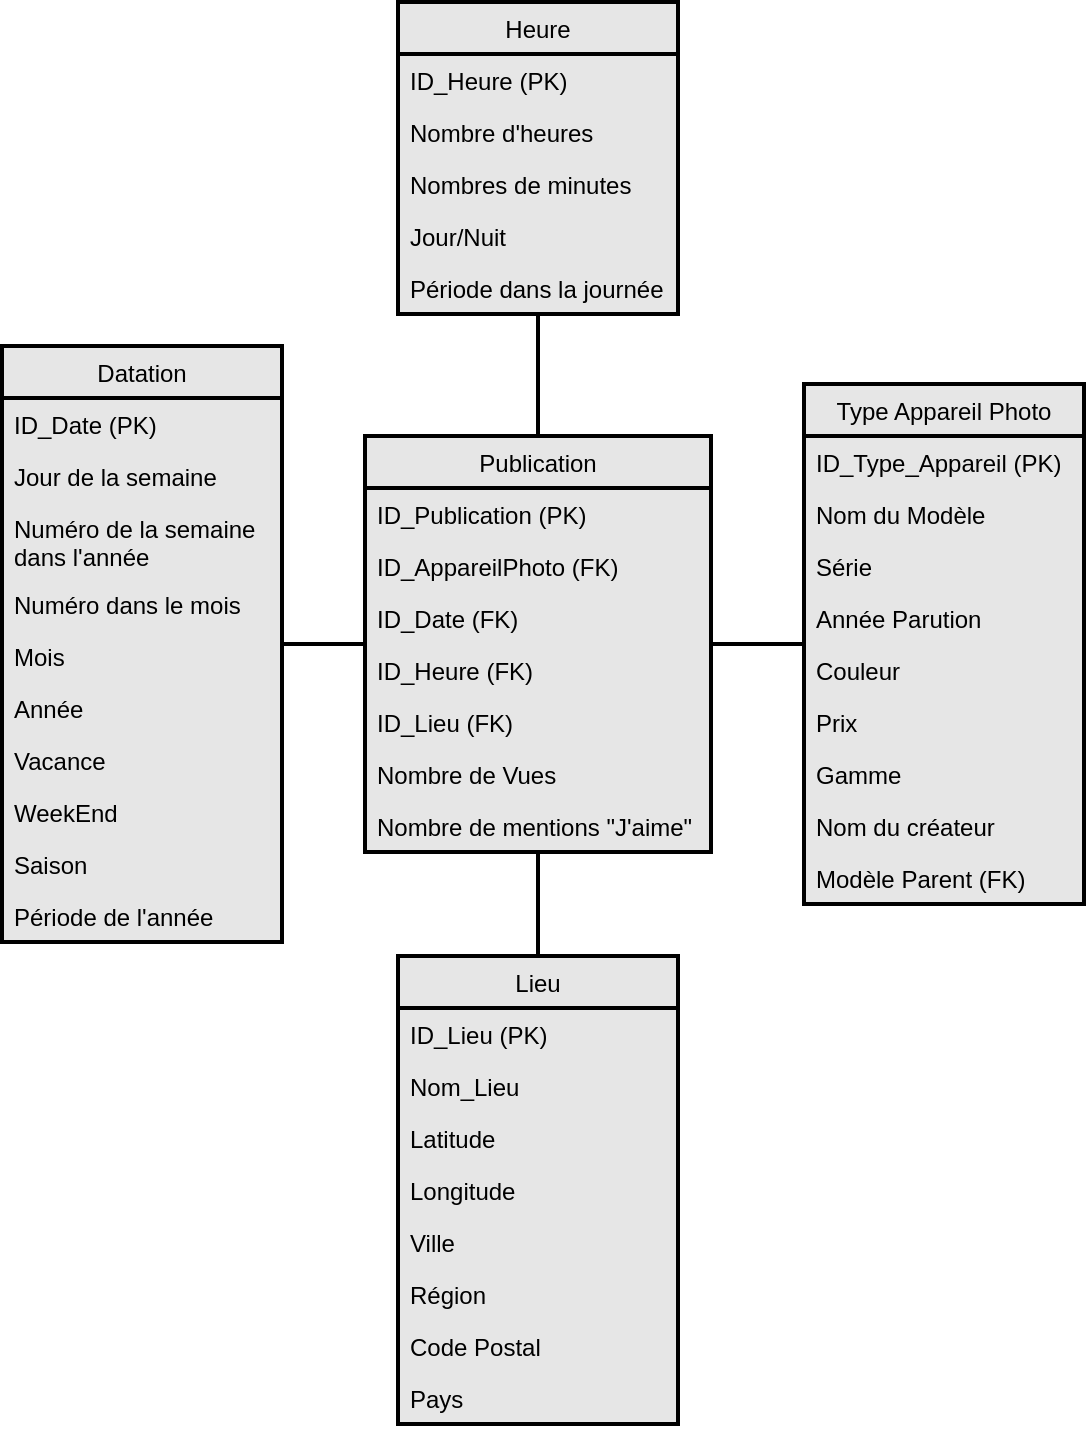 <mxfile>
    <diagram id="70ppZo3jvDEFZzlhlr9Q" name="Page-1">
        <mxGraphModel dx="649" dy="788" grid="0" gridSize="10" guides="1" tooltips="1" connect="1" arrows="1" fold="1" page="0" pageScale="1" pageWidth="1169" pageHeight="827" background="#ffffff" math="0" shadow="0">
            <root>
                <mxCell id="0"/>
                <mxCell id="1" parent="0"/>
                <mxCell id="38" style="edgeStyle=none;html=1;fontColor=#000000;strokeColor=#000000;endArrow=none;endFill=0;endSize=10;startSize=10;strokeWidth=2;" edge="1" parent="1" source="2" target="10">
                    <mxGeometry relative="1" as="geometry"/>
                </mxCell>
                <mxCell id="39" style="edgeStyle=none;html=1;strokeColor=#000000;strokeWidth=2;fontColor=#000000;endArrow=none;endFill=0;startSize=10;endSize=10;" edge="1" parent="1" source="2" target="27">
                    <mxGeometry relative="1" as="geometry"/>
                </mxCell>
                <mxCell id="40" style="edgeStyle=none;html=1;strokeColor=#000000;strokeWidth=2;fontColor=#000000;endArrow=none;endFill=0;startSize=10;endSize=10;" edge="1" parent="1" source="2" target="14">
                    <mxGeometry relative="1" as="geometry"/>
                </mxCell>
                <mxCell id="41" style="edgeStyle=none;html=1;strokeColor=#000000;strokeWidth=2;fontColor=#000000;endArrow=none;endFill=0;startSize=10;endSize=10;" edge="1" parent="1" source="2" target="6">
                    <mxGeometry relative="1" as="geometry"/>
                </mxCell>
                <mxCell id="2" value="Publication" style="swimlane;fontStyle=0;childLayout=stackLayout;horizontal=1;startSize=26;fillColor=#E6E6E6;horizontalStack=0;resizeParent=1;resizeParentMax=0;resizeLast=0;collapsible=1;marginBottom=0;strokeColor=#000000;fontColor=#000000;strokeWidth=2;swimlaneFillColor=#E6E6E6;" vertex="1" parent="1">
                    <mxGeometry x="426.5" y="293" width="173" height="208" as="geometry"/>
                </mxCell>
                <mxCell id="3" value="ID_Publication (PK)" style="text;strokeColor=none;fillColor=none;align=left;verticalAlign=top;spacingLeft=4;spacingRight=4;overflow=hidden;rotatable=0;points=[[0,0.5],[1,0.5]];portConstraint=eastwest;fontColor=#000000;" vertex="1" parent="2">
                    <mxGeometry y="26" width="173" height="26" as="geometry"/>
                </mxCell>
                <mxCell id="54" value="ID_AppareilPhoto (FK)" style="text;strokeColor=none;fillColor=none;align=left;verticalAlign=top;spacingLeft=4;spacingRight=4;overflow=hidden;rotatable=0;points=[[0,0.5],[1,0.5]];portConstraint=eastwest;fontColor=#000000;" vertex="1" parent="2">
                    <mxGeometry y="52" width="173" height="26" as="geometry"/>
                </mxCell>
                <mxCell id="4" value="ID_Date (FK)" style="text;strokeColor=none;fillColor=none;align=left;verticalAlign=top;spacingLeft=4;spacingRight=4;overflow=hidden;rotatable=0;points=[[0,0.5],[1,0.5]];portConstraint=eastwest;fontColor=#000000;" vertex="1" parent="2">
                    <mxGeometry y="78" width="173" height="26" as="geometry"/>
                </mxCell>
                <mxCell id="5" value="ID_Heure (FK)" style="text;strokeColor=none;fillColor=none;align=left;verticalAlign=top;spacingLeft=4;spacingRight=4;overflow=hidden;rotatable=0;points=[[0,0.5],[1,0.5]];portConstraint=eastwest;fontColor=#000000;" vertex="1" parent="2">
                    <mxGeometry y="104" width="173" height="26" as="geometry"/>
                </mxCell>
                <mxCell id="53" value="ID_Lieu (FK)" style="text;strokeColor=none;fillColor=none;align=left;verticalAlign=top;spacingLeft=4;spacingRight=4;overflow=hidden;rotatable=0;points=[[0,0.5],[1,0.5]];portConstraint=eastwest;fontColor=#000000;" vertex="1" parent="2">
                    <mxGeometry y="130" width="173" height="26" as="geometry"/>
                </mxCell>
                <mxCell id="57" value="Nombre de Vues" style="text;strokeColor=none;fillColor=none;align=left;verticalAlign=top;spacingLeft=4;spacingRight=4;overflow=hidden;rotatable=0;points=[[0,0.5],[1,0.5]];portConstraint=eastwest;fontColor=#000000;" vertex="1" parent="2">
                    <mxGeometry y="156" width="173" height="26" as="geometry"/>
                </mxCell>
                <mxCell id="55" value="Nombre de mentions &quot;J'aime&quot;" style="text;strokeColor=none;fillColor=none;align=left;verticalAlign=top;spacingLeft=4;spacingRight=4;overflow=hidden;rotatable=0;points=[[0,0.5],[1,0.5]];portConstraint=eastwest;fontColor=#000000;" vertex="1" parent="2">
                    <mxGeometry y="182" width="173" height="26" as="geometry"/>
                </mxCell>
                <mxCell id="6" value="Type Appareil Photo" style="swimlane;fontStyle=0;childLayout=stackLayout;horizontal=1;startSize=26;fillColor=#E6E6E6;horizontalStack=0;resizeParent=1;resizeParentMax=0;resizeLast=0;collapsible=1;marginBottom=0;strokeColor=#000000;fontColor=#000000;strokeWidth=2;swimlaneFillColor=#E6E6E6;" vertex="1" parent="1">
                    <mxGeometry x="646" y="267" width="140" height="260" as="geometry"/>
                </mxCell>
                <mxCell id="7" value="ID_Type_Appareil (PK)" style="text;strokeColor=none;fillColor=none;align=left;verticalAlign=top;spacingLeft=4;spacingRight=4;overflow=hidden;rotatable=0;points=[[0,0.5],[1,0.5]];portConstraint=eastwest;fontColor=#000000;" vertex="1" parent="6">
                    <mxGeometry y="26" width="140" height="26" as="geometry"/>
                </mxCell>
                <mxCell id="8" value="Nom du Modèle" style="text;strokeColor=none;fillColor=none;align=left;verticalAlign=top;spacingLeft=4;spacingRight=4;overflow=hidden;rotatable=0;points=[[0,0.5],[1,0.5]];portConstraint=eastwest;fontColor=#000000;" vertex="1" parent="6">
                    <mxGeometry y="52" width="140" height="26" as="geometry"/>
                </mxCell>
                <mxCell id="46" value="Série" style="text;strokeColor=none;fillColor=none;align=left;verticalAlign=top;spacingLeft=4;spacingRight=4;overflow=hidden;rotatable=0;points=[[0,0.5],[1,0.5]];portConstraint=eastwest;fontColor=#000000;" vertex="1" parent="6">
                    <mxGeometry y="78" width="140" height="26" as="geometry"/>
                </mxCell>
                <mxCell id="42" value="Année Parution" style="text;strokeColor=none;fillColor=none;align=left;verticalAlign=top;spacingLeft=4;spacingRight=4;overflow=hidden;rotatable=0;points=[[0,0.5],[1,0.5]];portConstraint=eastwest;fontColor=#000000;" vertex="1" parent="6">
                    <mxGeometry y="104" width="140" height="26" as="geometry"/>
                </mxCell>
                <mxCell id="43" value="Couleur" style="text;strokeColor=none;fillColor=none;align=left;verticalAlign=top;spacingLeft=4;spacingRight=4;overflow=hidden;rotatable=0;points=[[0,0.5],[1,0.5]];portConstraint=eastwest;fontColor=#000000;" vertex="1" parent="6">
                    <mxGeometry y="130" width="140" height="26" as="geometry"/>
                </mxCell>
                <mxCell id="44" value="Prix" style="text;strokeColor=none;fillColor=none;align=left;verticalAlign=top;spacingLeft=4;spacingRight=4;overflow=hidden;rotatable=0;points=[[0,0.5],[1,0.5]];portConstraint=eastwest;fontColor=#000000;" vertex="1" parent="6">
                    <mxGeometry y="156" width="140" height="26" as="geometry"/>
                </mxCell>
                <mxCell id="45" value="Gamme" style="text;strokeColor=none;fillColor=none;align=left;verticalAlign=top;spacingLeft=4;spacingRight=4;overflow=hidden;rotatable=0;points=[[0,0.5],[1,0.5]];portConstraint=eastwest;fontColor=#000000;" vertex="1" parent="6">
                    <mxGeometry y="182" width="140" height="26" as="geometry"/>
                </mxCell>
                <mxCell id="52" value="Nom du créateur" style="text;strokeColor=none;fillColor=none;align=left;verticalAlign=top;spacingLeft=4;spacingRight=4;overflow=hidden;rotatable=0;points=[[0,0.5],[1,0.5]];portConstraint=eastwest;fontColor=#000000;" vertex="1" parent="6">
                    <mxGeometry y="208" width="140" height="26" as="geometry"/>
                </mxCell>
                <mxCell id="9" value="Modèle Parent (FK)" style="text;strokeColor=none;fillColor=none;align=left;verticalAlign=top;spacingLeft=4;spacingRight=4;overflow=hidden;rotatable=0;points=[[0,0.5],[1,0.5]];portConstraint=eastwest;fontColor=#000000;" vertex="1" parent="6">
                    <mxGeometry y="234" width="140" height="26" as="geometry"/>
                </mxCell>
                <mxCell id="10" value="Datation" style="swimlane;fontStyle=0;childLayout=stackLayout;horizontal=1;startSize=26;fillColor=#E6E6E6;horizontalStack=0;resizeParent=1;resizeParentMax=0;resizeLast=0;collapsible=1;marginBottom=0;strokeColor=#000000;fontColor=#000000;strokeWidth=2;swimlaneFillColor=#E6E6E6;" vertex="1" parent="1">
                    <mxGeometry x="245" y="248" width="140" height="298" as="geometry"/>
                </mxCell>
                <mxCell id="11" value="ID_Date (PK)" style="text;strokeColor=none;fillColor=none;align=left;verticalAlign=top;spacingLeft=4;spacingRight=4;overflow=hidden;rotatable=0;points=[[0,0.5],[1,0.5]];portConstraint=eastwest;fontColor=#000000;" vertex="1" parent="10">
                    <mxGeometry y="26" width="140" height="26" as="geometry"/>
                </mxCell>
                <mxCell id="12" value="Jour de la semaine" style="text;strokeColor=none;fillColor=none;align=left;verticalAlign=top;spacingLeft=4;spacingRight=4;overflow=hidden;rotatable=0;points=[[0,0.5],[1,0.5]];portConstraint=eastwest;fontColor=#000000;" vertex="1" parent="10">
                    <mxGeometry y="52" width="140" height="26" as="geometry"/>
                </mxCell>
                <mxCell id="13" value="Numéro de la semaine&#10;dans l'année" style="text;strokeColor=none;fillColor=none;align=left;verticalAlign=top;spacingLeft=4;spacingRight=4;overflow=hidden;rotatable=0;points=[[0,0.5],[1,0.5]];portConstraint=eastwest;fontColor=#000000;" vertex="1" parent="10">
                    <mxGeometry y="78" width="140" height="38" as="geometry"/>
                </mxCell>
                <mxCell id="23" value="Numéro dans le mois" style="text;strokeColor=none;fillColor=none;align=left;verticalAlign=top;spacingLeft=4;spacingRight=4;overflow=hidden;rotatable=0;points=[[0,0.5],[1,0.5]];portConstraint=eastwest;fontColor=#000000;" vertex="1" parent="10">
                    <mxGeometry y="116" width="140" height="26" as="geometry"/>
                </mxCell>
                <mxCell id="18" value="Mois" style="text;strokeColor=none;fillColor=none;align=left;verticalAlign=top;spacingLeft=4;spacingRight=4;overflow=hidden;rotatable=0;points=[[0,0.5],[1,0.5]];portConstraint=eastwest;fontColor=#000000;" vertex="1" parent="10">
                    <mxGeometry y="142" width="140" height="26" as="geometry"/>
                </mxCell>
                <mxCell id="20" value="Année" style="text;strokeColor=none;fillColor=none;align=left;verticalAlign=top;spacingLeft=4;spacingRight=4;overflow=hidden;rotatable=0;points=[[0,0.5],[1,0.5]];portConstraint=eastwest;fontColor=#000000;" vertex="1" parent="10">
                    <mxGeometry y="168" width="140" height="26" as="geometry"/>
                </mxCell>
                <mxCell id="21" value="Vacance" style="text;strokeColor=none;fillColor=none;align=left;verticalAlign=top;spacingLeft=4;spacingRight=4;overflow=hidden;rotatable=0;points=[[0,0.5],[1,0.5]];portConstraint=eastwest;fontColor=#000000;" vertex="1" parent="10">
                    <mxGeometry y="194" width="140" height="26" as="geometry"/>
                </mxCell>
                <mxCell id="22" value="WeekEnd" style="text;strokeColor=none;fillColor=none;align=left;verticalAlign=top;spacingLeft=4;spacingRight=4;overflow=hidden;rotatable=0;points=[[0,0.5],[1,0.5]];portConstraint=eastwest;fontColor=#000000;" vertex="1" parent="10">
                    <mxGeometry y="220" width="140" height="26" as="geometry"/>
                </mxCell>
                <mxCell id="50" value="Saison" style="text;strokeColor=none;fillColor=none;align=left;verticalAlign=top;spacingLeft=4;spacingRight=4;overflow=hidden;rotatable=0;points=[[0,0.5],[1,0.5]];portConstraint=eastwest;fontColor=#000000;" vertex="1" parent="10">
                    <mxGeometry y="246" width="140" height="26" as="geometry"/>
                </mxCell>
                <mxCell id="51" value="Période de l'année" style="text;strokeColor=none;fillColor=none;align=left;verticalAlign=top;spacingLeft=4;spacingRight=4;overflow=hidden;rotatable=0;points=[[0,0.5],[1,0.5]];portConstraint=eastwest;fontColor=#000000;" vertex="1" parent="10">
                    <mxGeometry y="272" width="140" height="26" as="geometry"/>
                </mxCell>
                <mxCell id="14" value="Heure" style="swimlane;fontStyle=0;childLayout=stackLayout;horizontal=1;startSize=26;fillColor=#E6E6E6;horizontalStack=0;resizeParent=1;resizeParentMax=0;resizeLast=0;collapsible=1;marginBottom=0;strokeColor=#000000;fontColor=#000000;strokeWidth=2;swimlaneFillColor=#E6E6E6;" vertex="1" parent="1">
                    <mxGeometry x="443" y="76" width="140" height="156" as="geometry"/>
                </mxCell>
                <mxCell id="15" value="ID_Heure (PK)" style="text;strokeColor=none;fillColor=none;align=left;verticalAlign=top;spacingLeft=4;spacingRight=4;overflow=hidden;rotatable=0;points=[[0,0.5],[1,0.5]];portConstraint=eastwest;fontColor=#000000;" vertex="1" parent="14">
                    <mxGeometry y="26" width="140" height="26" as="geometry"/>
                </mxCell>
                <mxCell id="16" value="Nombre d'heures" style="text;strokeColor=none;fillColor=none;align=left;verticalAlign=top;spacingLeft=4;spacingRight=4;overflow=hidden;rotatable=0;points=[[0,0.5],[1,0.5]];portConstraint=eastwest;fontColor=#000000;" vertex="1" parent="14">
                    <mxGeometry y="52" width="140" height="26" as="geometry"/>
                </mxCell>
                <mxCell id="17" value="Nombres de minutes" style="text;strokeColor=none;fillColor=none;align=left;verticalAlign=top;spacingLeft=4;spacingRight=4;overflow=hidden;rotatable=0;points=[[0,0.5],[1,0.5]];portConstraint=eastwest;fontColor=#000000;" vertex="1" parent="14">
                    <mxGeometry y="78" width="140" height="26" as="geometry"/>
                </mxCell>
                <mxCell id="24" value="Jour/Nuit" style="text;strokeColor=none;fillColor=none;align=left;verticalAlign=top;spacingLeft=4;spacingRight=4;overflow=hidden;rotatable=0;points=[[0,0.5],[1,0.5]];portConstraint=eastwest;fontColor=#000000;" vertex="1" parent="14">
                    <mxGeometry y="104" width="140" height="26" as="geometry"/>
                </mxCell>
                <mxCell id="25" value="Période dans la journée" style="text;strokeColor=none;fillColor=none;align=left;verticalAlign=top;spacingLeft=4;spacingRight=4;overflow=hidden;rotatable=0;points=[[0,0.5],[1,0.5]];portConstraint=eastwest;fontColor=#000000;" vertex="1" parent="14">
                    <mxGeometry y="130" width="140" height="26" as="geometry"/>
                </mxCell>
                <mxCell id="27" value="Lieu" style="swimlane;fontStyle=0;childLayout=stackLayout;horizontal=1;startSize=26;fillColor=#E6E6E6;horizontalStack=0;resizeParent=1;resizeParentMax=0;resizeLast=0;collapsible=1;marginBottom=0;strokeColor=#000000;fontColor=#000000;strokeWidth=2;swimlaneFillColor=#E6E6E6;" vertex="1" parent="1">
                    <mxGeometry x="443" y="553" width="140" height="234" as="geometry"/>
                </mxCell>
                <mxCell id="28" value="ID_Lieu (PK)" style="text;strokeColor=none;fillColor=none;align=left;verticalAlign=top;spacingLeft=4;spacingRight=4;overflow=hidden;rotatable=0;points=[[0,0.5],[1,0.5]];portConstraint=eastwest;fontColor=#000000;" vertex="1" parent="27">
                    <mxGeometry y="26" width="140" height="26" as="geometry"/>
                </mxCell>
                <mxCell id="58" value="Nom_Lieu " style="text;strokeColor=none;fillColor=none;align=left;verticalAlign=top;spacingLeft=4;spacingRight=4;overflow=hidden;rotatable=0;points=[[0,0.5],[1,0.5]];portConstraint=eastwest;fontColor=#000000;" vertex="1" parent="27">
                    <mxGeometry y="52" width="140" height="26" as="geometry"/>
                </mxCell>
                <mxCell id="29" value="Latitude" style="text;strokeColor=none;fillColor=none;align=left;verticalAlign=top;spacingLeft=4;spacingRight=4;overflow=hidden;rotatable=0;points=[[0,0.5],[1,0.5]];portConstraint=eastwest;fontColor=#000000;" vertex="1" parent="27">
                    <mxGeometry y="78" width="140" height="26" as="geometry"/>
                </mxCell>
                <mxCell id="30" value="Longitude" style="text;strokeColor=none;fillColor=none;align=left;verticalAlign=top;spacingLeft=4;spacingRight=4;overflow=hidden;rotatable=0;points=[[0,0.5],[1,0.5]];portConstraint=eastwest;fontColor=#000000;" vertex="1" parent="27">
                    <mxGeometry y="104" width="140" height="26" as="geometry"/>
                </mxCell>
                <mxCell id="31" value="Ville" style="text;strokeColor=none;fillColor=none;align=left;verticalAlign=top;spacingLeft=4;spacingRight=4;overflow=hidden;rotatable=0;points=[[0,0.5],[1,0.5]];portConstraint=eastwest;fontColor=#000000;" vertex="1" parent="27">
                    <mxGeometry y="130" width="140" height="26" as="geometry"/>
                </mxCell>
                <mxCell id="32" value="Région" style="text;strokeColor=none;fillColor=none;align=left;verticalAlign=top;spacingLeft=4;spacingRight=4;overflow=hidden;rotatable=0;points=[[0,0.5],[1,0.5]];portConstraint=eastwest;fontColor=#000000;" vertex="1" parent="27">
                    <mxGeometry y="156" width="140" height="26" as="geometry"/>
                </mxCell>
                <mxCell id="19" value="Code Postal" style="text;strokeColor=none;fillColor=none;align=left;verticalAlign=top;spacingLeft=4;spacingRight=4;overflow=hidden;rotatable=0;points=[[0,0.5],[1,0.5]];portConstraint=eastwest;fontColor=#000000;" vertex="1" parent="27">
                    <mxGeometry y="182" width="140" height="26" as="geometry"/>
                </mxCell>
                <mxCell id="37" value="Pays" style="text;strokeColor=none;fillColor=none;align=left;verticalAlign=top;spacingLeft=4;spacingRight=4;overflow=hidden;rotatable=0;points=[[0,0.5],[1,0.5]];portConstraint=eastwest;fontColor=#000000;" vertex="1" parent="27">
                    <mxGeometry y="208" width="140" height="26" as="geometry"/>
                </mxCell>
            </root>
        </mxGraphModel>
    </diagram>
</mxfile>